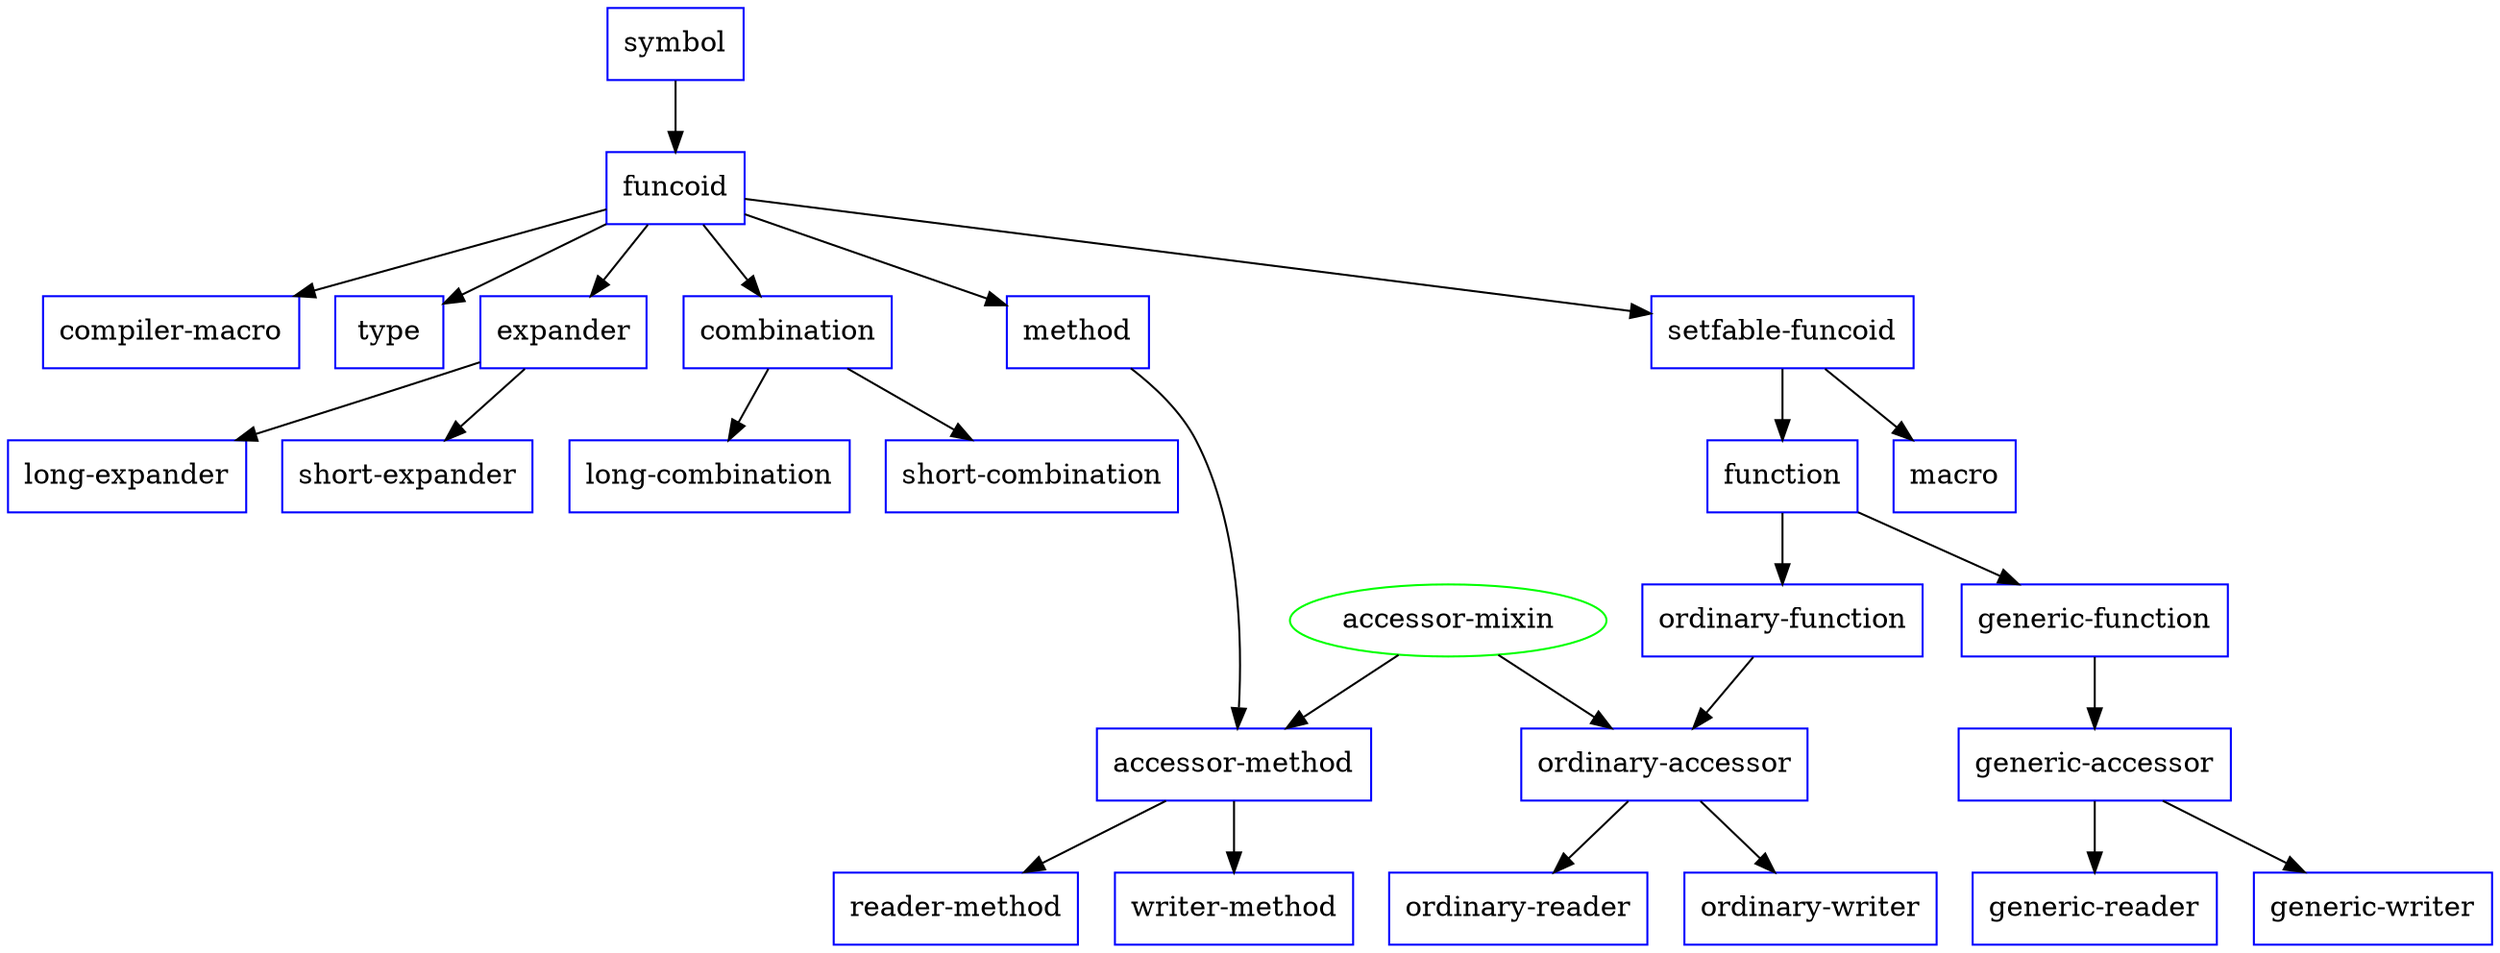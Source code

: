 strict digraph
{
  rankdir = TD;
  node [ shape = box color = blue ]

  {
    rank = same
    "compiler-macro" "type" "expander" "combination" "method"
    "setfable-funcoid"
  }
  {
    rank = same
    "short-expander" "long-expander"
    "short-combination" "long-combination"
  }
  { rank = same "macro" "function" }
  { rank = same "ordinary-function" "generic-function" }
  { rank = same "ordinary-accessor" "generic-accessor" "accessor-method" }
  {
    rank = same
    "ordinary-reader" "ordinary-writer"
    "generic-reader" "generic-writer"
    "reader-method" "writer-method"
  }

  "accessor-mixin" [ shape = ellipse color = green ]

  "symbol" -> "funcoid";

  "funcoid" -> "compiler-macro";

  "funcoid" -> "type";

  "funcoid" -> "expander";
  "expander" -> "short-expander";
  "expander" -> "long-expander";

  "funcoid" -> "combination";
  "combination" -> "short-combination";
  "combination" -> "long-combination";

  "funcoid" -> "method" -> "accessor-method";
  "accessor-method" -> "reader-method";
  "accessor-method" -> "writer-method";

  "funcoid" -> "setfable-funcoid";

  "setfable-funcoid" -> "macro";

  "setfable-funcoid" -> "function";

  "function" -> "ordinary-function" -> "ordinary-accessor";
  "ordinary-accessor" -> "ordinary-reader";
  "ordinary-accessor" -> "ordinary-writer";

  "function" -> "generic-function" -> "generic-accessor";
  "generic-accessor" -> "generic-reader";
  "generic-accessor" -> "generic-writer";

  "accessor-mixin" -> "accessor-method";
  "accessor-mixin" -> "ordinary-accessor";
}
